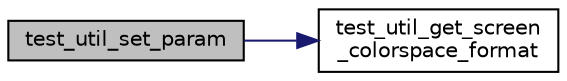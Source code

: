 digraph "test_util_set_param"
{
 // LATEX_PDF_SIZE
  edge [fontname="Helvetica",fontsize="10",labelfontname="Helvetica",labelfontsize="10"];
  node [fontname="Helvetica",fontsize="10",shape=record];
  rankdir="LR";
  Node1 [label="test_util_set_param",height=0.2,width=0.4,color="black", fillcolor="grey75", style="filled", fontcolor="black",tooltip="set the value of the window parameter"];
  Node1 -> Node2 [color="midnightblue",fontsize="10",style="solid"];
  Node2 [label="test_util_get_screen\l_colorspace_format",height=0.2,width=0.4,color="black", fillcolor="white", style="filled",URL="$test__util__qnx_8cpp.html#a5a51ef0181c23525a8c7fe77e71ef4dc",tooltip=" "];
}
